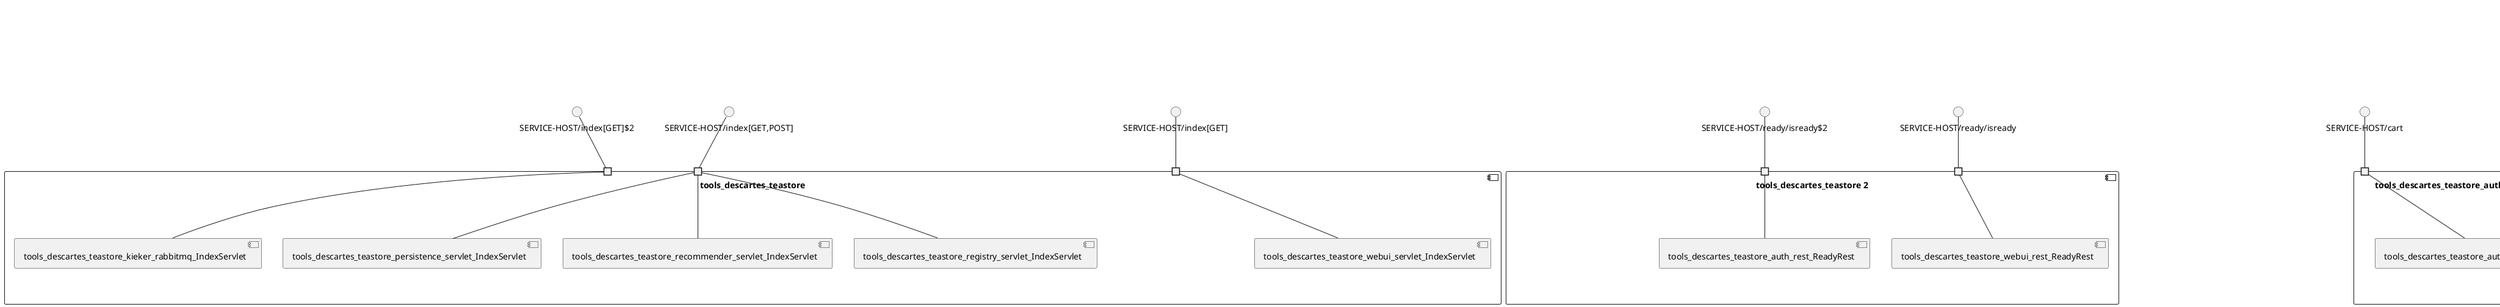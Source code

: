 @startuml
skinparam fixCircleLabelOverlapping true
skinparam componentStyle uml2
component "tools_descartes_teastore\n\n\n\n\n\n" {
[tools_descartes_teastore_registry_servlet_IndexServlet]
[tools_descartes_teastore_recommender_servlet_IndexServlet]
[tools_descartes_teastore_persistence_servlet_IndexServlet]
[tools_descartes_teastore_webui_servlet_IndexServlet]
[tools_descartes_teastore_kieker_rabbitmq_IndexServlet]
portin " " as tools_descartes_teastore_requires_SERVICE_HOST_index_GET_POST_
portin " " as tools_descartes_teastore_requires_SERVICE_HOST_index_GET_2
portin " " as tools_descartes_teastore_requires_SERVICE_HOST_index_GET_
"tools_descartes_teastore_requires_SERVICE_HOST_index_GET_2"--[tools_descartes_teastore_kieker_rabbitmq_IndexServlet]
"tools_descartes_teastore_requires_SERVICE_HOST_index_GET_"--[tools_descartes_teastore_webui_servlet_IndexServlet]
"tools_descartes_teastore_requires_SERVICE_HOST_index_GET_POST_"--[tools_descartes_teastore_registry_servlet_IndexServlet]
"tools_descartes_teastore_requires_SERVICE_HOST_index_GET_POST_"--[tools_descartes_teastore_recommender_servlet_IndexServlet]
"tools_descartes_teastore_requires_SERVICE_HOST_index_GET_POST_"--[tools_descartes_teastore_persistence_servlet_IndexServlet]
}
interface "SERVICE-HOST/index[GET]$2" as interface.SERVICE_HOST_index_GET_2
interface.SERVICE_HOST_index_GET_2--"tools_descartes_teastore_requires_SERVICE_HOST_index_GET_2"
interface "SERVICE-HOST/index[GET,POST]" as interface.SERVICE_HOST_index_GET_POST_
interface.SERVICE_HOST_index_GET_POST_--"tools_descartes_teastore_requires_SERVICE_HOST_index_GET_POST_"
interface "SERVICE-HOST/index[GET]" as interface.SERVICE_HOST_index_GET_
interface.SERVICE_HOST_index_GET_--"tools_descartes_teastore_requires_SERVICE_HOST_index_GET_"
component "tools_descartes_teastore 2\n\n\n\n\n\n" {
[tools_descartes_teastore_auth_rest_ReadyRest]
[tools_descartes_teastore_webui_rest_ReadyRest]
portin " " as tools_descartes_teastore_2_requires_SERVICE_HOST_ready_isready
portin " " as tools_descartes_teastore_2_requires_SERVICE_HOST_ready_isready_2
"tools_descartes_teastore_2_requires_SERVICE_HOST_ready_isready"--[tools_descartes_teastore_webui_rest_ReadyRest]
"tools_descartes_teastore_2_requires_SERVICE_HOST_ready_isready_2"--[tools_descartes_teastore_auth_rest_ReadyRest]
}
interface "SERVICE-HOST/ready/isready$2" as interface.SERVICE_HOST_ready_isready_2
interface.SERVICE_HOST_ready_isready_2--"tools_descartes_teastore_2_requires_SERVICE_HOST_ready_isready_2"
interface "SERVICE-HOST/ready/isready" as interface.SERVICE_HOST_ready_isready
interface.SERVICE_HOST_ready_isready--"tools_descartes_teastore_2_requires_SERVICE_HOST_ready_isready"
component "tools_descartes_teastore_auth_rest_AuthCartRest\n\n\n\n\n\n" {
[tools_descartes_teastore_auth_rest_AuthCartRest]
portin " " as tools_descartes_teastore_auth_rest_AuthCartRest_requires_SERVICE_HOST_cart
"tools_descartes_teastore_auth_rest_AuthCartRest_requires_SERVICE_HOST_cart"--[tools_descartes_teastore_auth_rest_AuthCartRest]
}
interface "SERVICE-HOST/cart" as interface.SERVICE_HOST_cart
interface.SERVICE_HOST_cart--"tools_descartes_teastore_auth_rest_AuthCartRest_requires_SERVICE_HOST_cart"
component "tools_descartes_teastore_auth_rest_AuthUserActionsRest\n\n\n\n\n\n" {
[tools_descartes_teastore_auth_rest_AuthUserActionsRest]
portin " " as tools_descartes_teastore_auth_rest_AuthUserActionsRest_requires_SERVICE_HOST_useractions
"tools_descartes_teastore_auth_rest_AuthUserActionsRest_requires_SERVICE_HOST_useractions"--[tools_descartes_teastore_auth_rest_AuthUserActionsRest]
}
interface "SERVICE-HOST/useractions" as interface.SERVICE_HOST_useractions
interface.SERVICE_HOST_useractions--"tools_descartes_teastore_auth_rest_AuthUserActionsRest_requires_SERVICE_HOST_useractions"
component "tools_descartes_teastore_image_rest_ImageProviderEndpoint\n\n\n\n\n\n" {
[tools_descartes_teastore_image_rest_ImageProviderEndpoint]
portin " " as tools_descartes_teastore_image_rest_ImageProviderEndpoint_requires_SERVICE_HOST_image
"tools_descartes_teastore_image_rest_ImageProviderEndpoint_requires_SERVICE_HOST_image"--[tools_descartes_teastore_image_rest_ImageProviderEndpoint]
}
interface "SERVICE-HOST/image" as interface.SERVICE_HOST_image
interface.SERVICE_HOST_image--"tools_descartes_teastore_image_rest_ImageProviderEndpoint_requires_SERVICE_HOST_image"
component "tools_descartes_teastore_kieker_rabbitmq_DisplayLogs\n\n\n\n\n\n" {
[tools_descartes_teastore_kieker_rabbitmq_DisplayLogs]
portin " " as tools_descartes_teastore_kieker_rabbitmq_DisplayLogs_requires_SERVICE_HOST_displaylogs_GET_
"tools_descartes_teastore_kieker_rabbitmq_DisplayLogs_requires_SERVICE_HOST_displaylogs_GET_"--[tools_descartes_teastore_kieker_rabbitmq_DisplayLogs]
}
interface "SERVICE-HOST/displaylogs[GET]" as interface.SERVICE_HOST_displaylogs_GET_
interface.SERVICE_HOST_displaylogs_GET_--"tools_descartes_teastore_kieker_rabbitmq_DisplayLogs_requires_SERVICE_HOST_displaylogs_GET_"
component "tools_descartes_teastore_kieker_rabbitmq_Reset\n\n\n\n\n\n" {
[tools_descartes_teastore_kieker_rabbitmq_Reset]
portin " " as tools_descartes_teastore_kieker_rabbitmq_Reset_requires_SERVICE_HOST_reset_GET_
"tools_descartes_teastore_kieker_rabbitmq_Reset_requires_SERVICE_HOST_reset_GET_"--[tools_descartes_teastore_kieker_rabbitmq_Reset]
}
interface "SERVICE-HOST/reset[GET]" as interface.SERVICE_HOST_reset_GET_
interface.SERVICE_HOST_reset_GET_--"tools_descartes_teastore_kieker_rabbitmq_Reset_requires_SERVICE_HOST_reset_GET_"
component "tools_descartes_teastore_persistence_rest_CacheManagerEndpoint\n\n\n\n\n\n" {
[tools_descartes_teastore_persistence_rest_CacheManagerEndpoint]
portin " " as tools_descartes_teastore_persistence_rest_CacheManagerEndpoint_requires_SERVICE_HOST_cache
"tools_descartes_teastore_persistence_rest_CacheManagerEndpoint_requires_SERVICE_HOST_cache"--[tools_descartes_teastore_persistence_rest_CacheManagerEndpoint]
}
interface "SERVICE-HOST/cache" as interface.SERVICE_HOST_cache
interface.SERVICE_HOST_cache--"tools_descartes_teastore_persistence_rest_CacheManagerEndpoint_requires_SERVICE_HOST_cache"
component "tools_descartes_teastore_persistence_rest_CategoryEndpoint\n\n\n\n\n\n" {
[tools_descartes_teastore_persistence_rest_CategoryEndpoint]
}
component "tools_descartes_teastore_persistence_rest_DatabaseGenerationEndpoint\n\n\n\n\n\n" {
[tools_descartes_teastore_persistence_rest_DatabaseGenerationEndpoint]
portin " " as tools_descartes_teastore_persistence_rest_DatabaseGenerationEndpoint_requires_SERVICE_HOST_generatedb
"tools_descartes_teastore_persistence_rest_DatabaseGenerationEndpoint_requires_SERVICE_HOST_generatedb"--[tools_descartes_teastore_persistence_rest_DatabaseGenerationEndpoint]
}
interface "SERVICE-HOST/generatedb" as interface.SERVICE_HOST_generatedb
interface.SERVICE_HOST_generatedb--"tools_descartes_teastore_persistence_rest_DatabaseGenerationEndpoint_requires_SERVICE_HOST_generatedb"
component "tools_descartes_teastore_persistence_rest_OrderEndpoint\n\n\n\n\n\n" {
[tools_descartes_teastore_persistence_rest_OrderEndpoint]
portin " " as tools_descartes_teastore_persistence_rest_OrderEndpoint_requires_SERVICE_HOST_orders_user
"tools_descartes_teastore_persistence_rest_OrderEndpoint_requires_SERVICE_HOST_orders_user"--[tools_descartes_teastore_persistence_rest_OrderEndpoint]
}
interface "SERVICE-HOST/orders/user" as interface.SERVICE_HOST_orders_user
interface.SERVICE_HOST_orders_user--"tools_descartes_teastore_persistence_rest_OrderEndpoint_requires_SERVICE_HOST_orders_user"
component "tools_descartes_teastore_persistence_rest_OrderItemEndpoint\n\n\n\n\n\n" {
[tools_descartes_teastore_persistence_rest_OrderItemEndpoint]
portin " " as tools_descartes_teastore_persistence_rest_OrderItemEndpoint_requires_SERVICE_HOST_orderitems
"tools_descartes_teastore_persistence_rest_OrderItemEndpoint_requires_SERVICE_HOST_orderitems"--[tools_descartes_teastore_persistence_rest_OrderItemEndpoint]
}
interface "SERVICE-HOST/orderitems" as interface.SERVICE_HOST_orderitems
interface.SERVICE_HOST_orderitems--"tools_descartes_teastore_persistence_rest_OrderItemEndpoint_requires_SERVICE_HOST_orderitems"
component "tools_descartes_teastore_persistence_rest_ProductEndpoint\n\n\n\n\n\n" {
[tools_descartes_teastore_persistence_rest_ProductEndpoint]
portin " " as tools_descartes_teastore_persistence_rest_ProductEndpoint_requires_SERVICE_HOST_products
"tools_descartes_teastore_persistence_rest_ProductEndpoint_requires_SERVICE_HOST_products"--[tools_descartes_teastore_persistence_rest_ProductEndpoint]
}
interface "SERVICE-HOST/products" as interface.SERVICE_HOST_products
interface.SERVICE_HOST_products--"tools_descartes_teastore_persistence_rest_ProductEndpoint_requires_SERVICE_HOST_products"
component "tools_descartes_teastore_persistence_rest_UserEndpoint\n\n\n\n\n\n" {
[tools_descartes_teastore_persistence_rest_UserEndpoint]
portin " " as tools_descartes_teastore_persistence_rest_UserEndpoint_requires_SERVICE_HOST_users_name
"tools_descartes_teastore_persistence_rest_UserEndpoint_requires_SERVICE_HOST_users_name"--[tools_descartes_teastore_persistence_rest_UserEndpoint]
}
interface "SERVICE-HOST/users/name" as interface.SERVICE_HOST_users_name
interface.SERVICE_HOST_users_name--"tools_descartes_teastore_persistence_rest_UserEndpoint_requires_SERVICE_HOST_users_name"
component "tools_descartes_teastore_recommender_rest_RecommendEndpoint\n\n\n\n\n\n" {
[tools_descartes_teastore_recommender_rest_RecommendEndpoint]
portin " " as tools_descartes_teastore_recommender_rest_RecommendEndpoint_requires_SERVICE_HOST_recommend
"tools_descartes_teastore_recommender_rest_RecommendEndpoint_requires_SERVICE_HOST_recommend"--[tools_descartes_teastore_recommender_rest_RecommendEndpoint]
}
interface "SERVICE-HOST/recommend" as interface.SERVICE_HOST_recommend
interface.SERVICE_HOST_recommend--"tools_descartes_teastore_recommender_rest_RecommendEndpoint_requires_SERVICE_HOST_recommend"
component "tools_descartes_teastore_recommender_rest_RecommendSingleEndpoint\n\n\n\n\n\n" {
[tools_descartes_teastore_recommender_rest_RecommendSingleEndpoint]
portin " " as tools_descartes_teastore_recommender_rest_RecommendSingleEndpoint_requires_SERVICE_HOST_recommendsingle
"tools_descartes_teastore_recommender_rest_RecommendSingleEndpoint_requires_SERVICE_HOST_recommendsingle"--[tools_descartes_teastore_recommender_rest_RecommendSingleEndpoint]
}
interface "SERVICE-HOST/recommendsingle" as interface.SERVICE_HOST_recommendsingle
interface.SERVICE_HOST_recommendsingle--"tools_descartes_teastore_recommender_rest_RecommendSingleEndpoint_requires_SERVICE_HOST_recommendsingle"
component "tools_descartes_teastore_recommender_rest_TrainEndpoint\n\n\n\n\n\n" {
[tools_descartes_teastore_recommender_rest_TrainEndpoint]
portin " " as tools_descartes_teastore_recommender_rest_TrainEndpoint_requires_SERVICE_HOST_train
"tools_descartes_teastore_recommender_rest_TrainEndpoint_requires_SERVICE_HOST_train"--[tools_descartes_teastore_recommender_rest_TrainEndpoint]
}
interface "SERVICE-HOST/train" as interface.SERVICE_HOST_train
interface.SERVICE_HOST_train--"tools_descartes_teastore_recommender_rest_TrainEndpoint_requires_SERVICE_HOST_train"
component "tools_descartes_teastore_registry_rest_RegistryREST\n\n\n\n\n\n" {
[tools_descartes_teastore_registry_rest_RegistryREST]
portin " " as tools_descartes_teastore_registry_rest_RegistryREST_requires_SERVICE_HOST_services
"tools_descartes_teastore_registry_rest_RegistryREST_requires_SERVICE_HOST_services"--[tools_descartes_teastore_registry_rest_RegistryREST]
}
interface "SERVICE-HOST/services" as interface.SERVICE_HOST_services
interface.SERVICE_HOST_services--"tools_descartes_teastore_registry_rest_RegistryREST_requires_SERVICE_HOST_services"
component "tools_descartes_teastore_webui_servlet_AboutUsServlet\n\n\n\n\n\n" {
[tools_descartes_teastore_webui_servlet_AboutUsServlet]
portin " " as tools_descartes_teastore_webui_servlet_AboutUsServlet_requires_SERVICE_HOST_about_GET_
"tools_descartes_teastore_webui_servlet_AboutUsServlet_requires_SERVICE_HOST_about_GET_"--[tools_descartes_teastore_webui_servlet_AboutUsServlet]
}
interface "SERVICE-HOST/about[GET]" as interface.SERVICE_HOST_about_GET_
interface.SERVICE_HOST_about_GET_--"tools_descartes_teastore_webui_servlet_AboutUsServlet_requires_SERVICE_HOST_about_GET_"
component "tools_descartes_teastore_webui_servlet_CartActionServlet\n\n\n\n\n\n" {
[tools_descartes_teastore_webui_servlet_CartActionServlet]
portin " " as tools_descartes_teastore_webui_servlet_CartActionServlet_requires_SERVICE_HOST_cartAction_GET_
"tools_descartes_teastore_webui_servlet_CartActionServlet_requires_SERVICE_HOST_cartAction_GET_"--[tools_descartes_teastore_webui_servlet_CartActionServlet]
}
interface "SERVICE-HOST/cartAction[GET]" as interface.SERVICE_HOST_cartAction_GET_
interface.SERVICE_HOST_cartAction_GET_--"tools_descartes_teastore_webui_servlet_CartActionServlet_requires_SERVICE_HOST_cartAction_GET_"
component "tools_descartes_teastore_webui_servlet_CartServlet\n\n\n\n\n\n" {
[tools_descartes_teastore_webui_servlet_CartServlet]
portin " " as tools_descartes_teastore_webui_servlet_CartServlet_requires_SERVICE_HOST_cart_GET_
"tools_descartes_teastore_webui_servlet_CartServlet_requires_SERVICE_HOST_cart_GET_"--[tools_descartes_teastore_webui_servlet_CartServlet]
}
interface "SERVICE-HOST/cart[GET]" as interface.SERVICE_HOST_cart_GET_
interface.SERVICE_HOST_cart_GET_--"tools_descartes_teastore_webui_servlet_CartServlet_requires_SERVICE_HOST_cart_GET_"
component "tools_descartes_teastore_webui_servlet_CategoryServlet\n\n\n\n\n\n" {
[tools_descartes_teastore_webui_servlet_CategoryServlet]
portin " " as tools_descartes_teastore_webui_servlet_CategoryServlet_requires_SERVICE_HOST_category_GET_POST_
"tools_descartes_teastore_webui_servlet_CategoryServlet_requires_SERVICE_HOST_category_GET_POST_"--[tools_descartes_teastore_webui_servlet_CategoryServlet]
}
interface "SERVICE-HOST/category[GET,POST]" as interface.SERVICE_HOST_category_GET_POST_
interface.SERVICE_HOST_category_GET_POST_--"tools_descartes_teastore_webui_servlet_CategoryServlet_requires_SERVICE_HOST_category_GET_POST_"
component "tools_descartes_teastore_webui_servlet_DataBaseActionServlet\n\n\n\n\n\n" {
[tools_descartes_teastore_webui_servlet_DataBaseActionServlet]
portin " " as tools_descartes_teastore_webui_servlet_DataBaseActionServlet_requires_SERVICE_HOST_dataBaseAction_GET_
"tools_descartes_teastore_webui_servlet_DataBaseActionServlet_requires_SERVICE_HOST_dataBaseAction_GET_"--[tools_descartes_teastore_webui_servlet_DataBaseActionServlet]
}
interface "SERVICE-HOST/dataBaseAction[GET]" as interface.SERVICE_HOST_dataBaseAction_GET_
interface.SERVICE_HOST_dataBaseAction_GET_--"tools_descartes_teastore_webui_servlet_DataBaseActionServlet_requires_SERVICE_HOST_dataBaseAction_GET_"
component "tools_descartes_teastore_webui_servlet_DataBaseServlet\n\n\n\n\n\n" {
[tools_descartes_teastore_webui_servlet_DataBaseServlet]
portin " " as tools_descartes_teastore_webui_servlet_DataBaseServlet_requires_SERVICE_HOST_database_GET_
"tools_descartes_teastore_webui_servlet_DataBaseServlet_requires_SERVICE_HOST_database_GET_"--[tools_descartes_teastore_webui_servlet_DataBaseServlet]
}
interface "SERVICE-HOST/database[GET]" as interface.SERVICE_HOST_database_GET_
interface.SERVICE_HOST_database_GET_--"tools_descartes_teastore_webui_servlet_DataBaseServlet_requires_SERVICE_HOST_database_GET_"
component "tools_descartes_teastore_webui_servlet_ErrorServlet\n\n\n\n\n\n" {
[tools_descartes_teastore_webui_servlet_ErrorServlet]
portin " " as tools_descartes_teastore_webui_servlet_ErrorServlet_requires_SERVICE_HOST_error_GET_
"tools_descartes_teastore_webui_servlet_ErrorServlet_requires_SERVICE_HOST_error_GET_"--[tools_descartes_teastore_webui_servlet_ErrorServlet]
}
interface "SERVICE-HOST/error[GET]" as interface.SERVICE_HOST_error_GET_
interface.SERVICE_HOST_error_GET_--"tools_descartes_teastore_webui_servlet_ErrorServlet_requires_SERVICE_HOST_error_GET_"
component "tools_descartes_teastore_webui_servlet_LoginActionServlet\n\n\n\n\n\n" {
[tools_descartes_teastore_webui_servlet_LoginActionServlet]
portin " " as tools_descartes_teastore_webui_servlet_LoginActionServlet_requires_SERVICE_HOST_loginAction_GET_POST_
"tools_descartes_teastore_webui_servlet_LoginActionServlet_requires_SERVICE_HOST_loginAction_GET_POST_"--[tools_descartes_teastore_webui_servlet_LoginActionServlet]
}
interface "SERVICE-HOST/loginAction[GET,POST]" as interface.SERVICE_HOST_loginAction_GET_POST_
interface.SERVICE_HOST_loginAction_GET_POST_--"tools_descartes_teastore_webui_servlet_LoginActionServlet_requires_SERVICE_HOST_loginAction_GET_POST_"
component "tools_descartes_teastore_webui_servlet_LoginServlet\n\n\n\n\n\n" {
[tools_descartes_teastore_webui_servlet_LoginServlet]
portin " " as tools_descartes_teastore_webui_servlet_LoginServlet_requires_SERVICE_HOST_login_GET_
"tools_descartes_teastore_webui_servlet_LoginServlet_requires_SERVICE_HOST_login_GET_"--[tools_descartes_teastore_webui_servlet_LoginServlet]
}
interface "SERVICE-HOST/login[GET]" as interface.SERVICE_HOST_login_GET_
interface.SERVICE_HOST_login_GET_--"tools_descartes_teastore_webui_servlet_LoginServlet_requires_SERVICE_HOST_login_GET_"
component "tools_descartes_teastore_webui_servlet_OrderServlet\n\n\n\n\n\n" {
[tools_descartes_teastore_webui_servlet_OrderServlet]
portin " " as tools_descartes_teastore_webui_servlet_OrderServlet_requires_SERVICE_HOST_order_GET_POST_
"tools_descartes_teastore_webui_servlet_OrderServlet_requires_SERVICE_HOST_order_GET_POST_"--[tools_descartes_teastore_webui_servlet_OrderServlet]
}
interface "SERVICE-HOST/order[GET,POST]" as interface.SERVICE_HOST_order_GET_POST_
interface.SERVICE_HOST_order_GET_POST_--"tools_descartes_teastore_webui_servlet_OrderServlet_requires_SERVICE_HOST_order_GET_POST_"
component "tools_descartes_teastore_webui_servlet_ProductServlet\n\n\n\n\n\n" {
[tools_descartes_teastore_webui_servlet_ProductServlet]
portin " " as tools_descartes_teastore_webui_servlet_ProductServlet_requires_SERVICE_HOST_product_GET_
"tools_descartes_teastore_webui_servlet_ProductServlet_requires_SERVICE_HOST_product_GET_"--[tools_descartes_teastore_webui_servlet_ProductServlet]
}
interface "SERVICE-HOST/product[GET]" as interface.SERVICE_HOST_product_GET_
interface.SERVICE_HOST_product_GET_--"tools_descartes_teastore_webui_servlet_ProductServlet_requires_SERVICE_HOST_product_GET_"
component "tools_descartes_teastore_webui_servlet_ProfileServlet\n\n\n\n\n\n" {
[tools_descartes_teastore_webui_servlet_ProfileServlet]
portin " " as tools_descartes_teastore_webui_servlet_ProfileServlet_requires_SERVICE_HOST_profile_GET_
"tools_descartes_teastore_webui_servlet_ProfileServlet_requires_SERVICE_HOST_profile_GET_"--[tools_descartes_teastore_webui_servlet_ProfileServlet]
}
interface "SERVICE-HOST/profile[GET]" as interface.SERVICE_HOST_profile_GET_
interface.SERVICE_HOST_profile_GET_--"tools_descartes_teastore_webui_servlet_ProfileServlet_requires_SERVICE_HOST_profile_GET_"
component "tools_descartes_teastore_webui_servlet_StatusServlet\n\n\n\n\n\n" {
[tools_descartes_teastore_webui_servlet_StatusServlet]
portin " " as tools_descartes_teastore_webui_servlet_StatusServlet_requires_SERVICE_HOST_status_GET_
"tools_descartes_teastore_webui_servlet_StatusServlet_requires_SERVICE_HOST_status_GET_"--[tools_descartes_teastore_webui_servlet_StatusServlet]
}
interface "SERVICE-HOST/status[GET]" as interface.SERVICE_HOST_status_GET_
interface.SERVICE_HOST_status_GET_--"tools_descartes_teastore_webui_servlet_StatusServlet_requires_SERVICE_HOST_status_GET_"

@enduml

